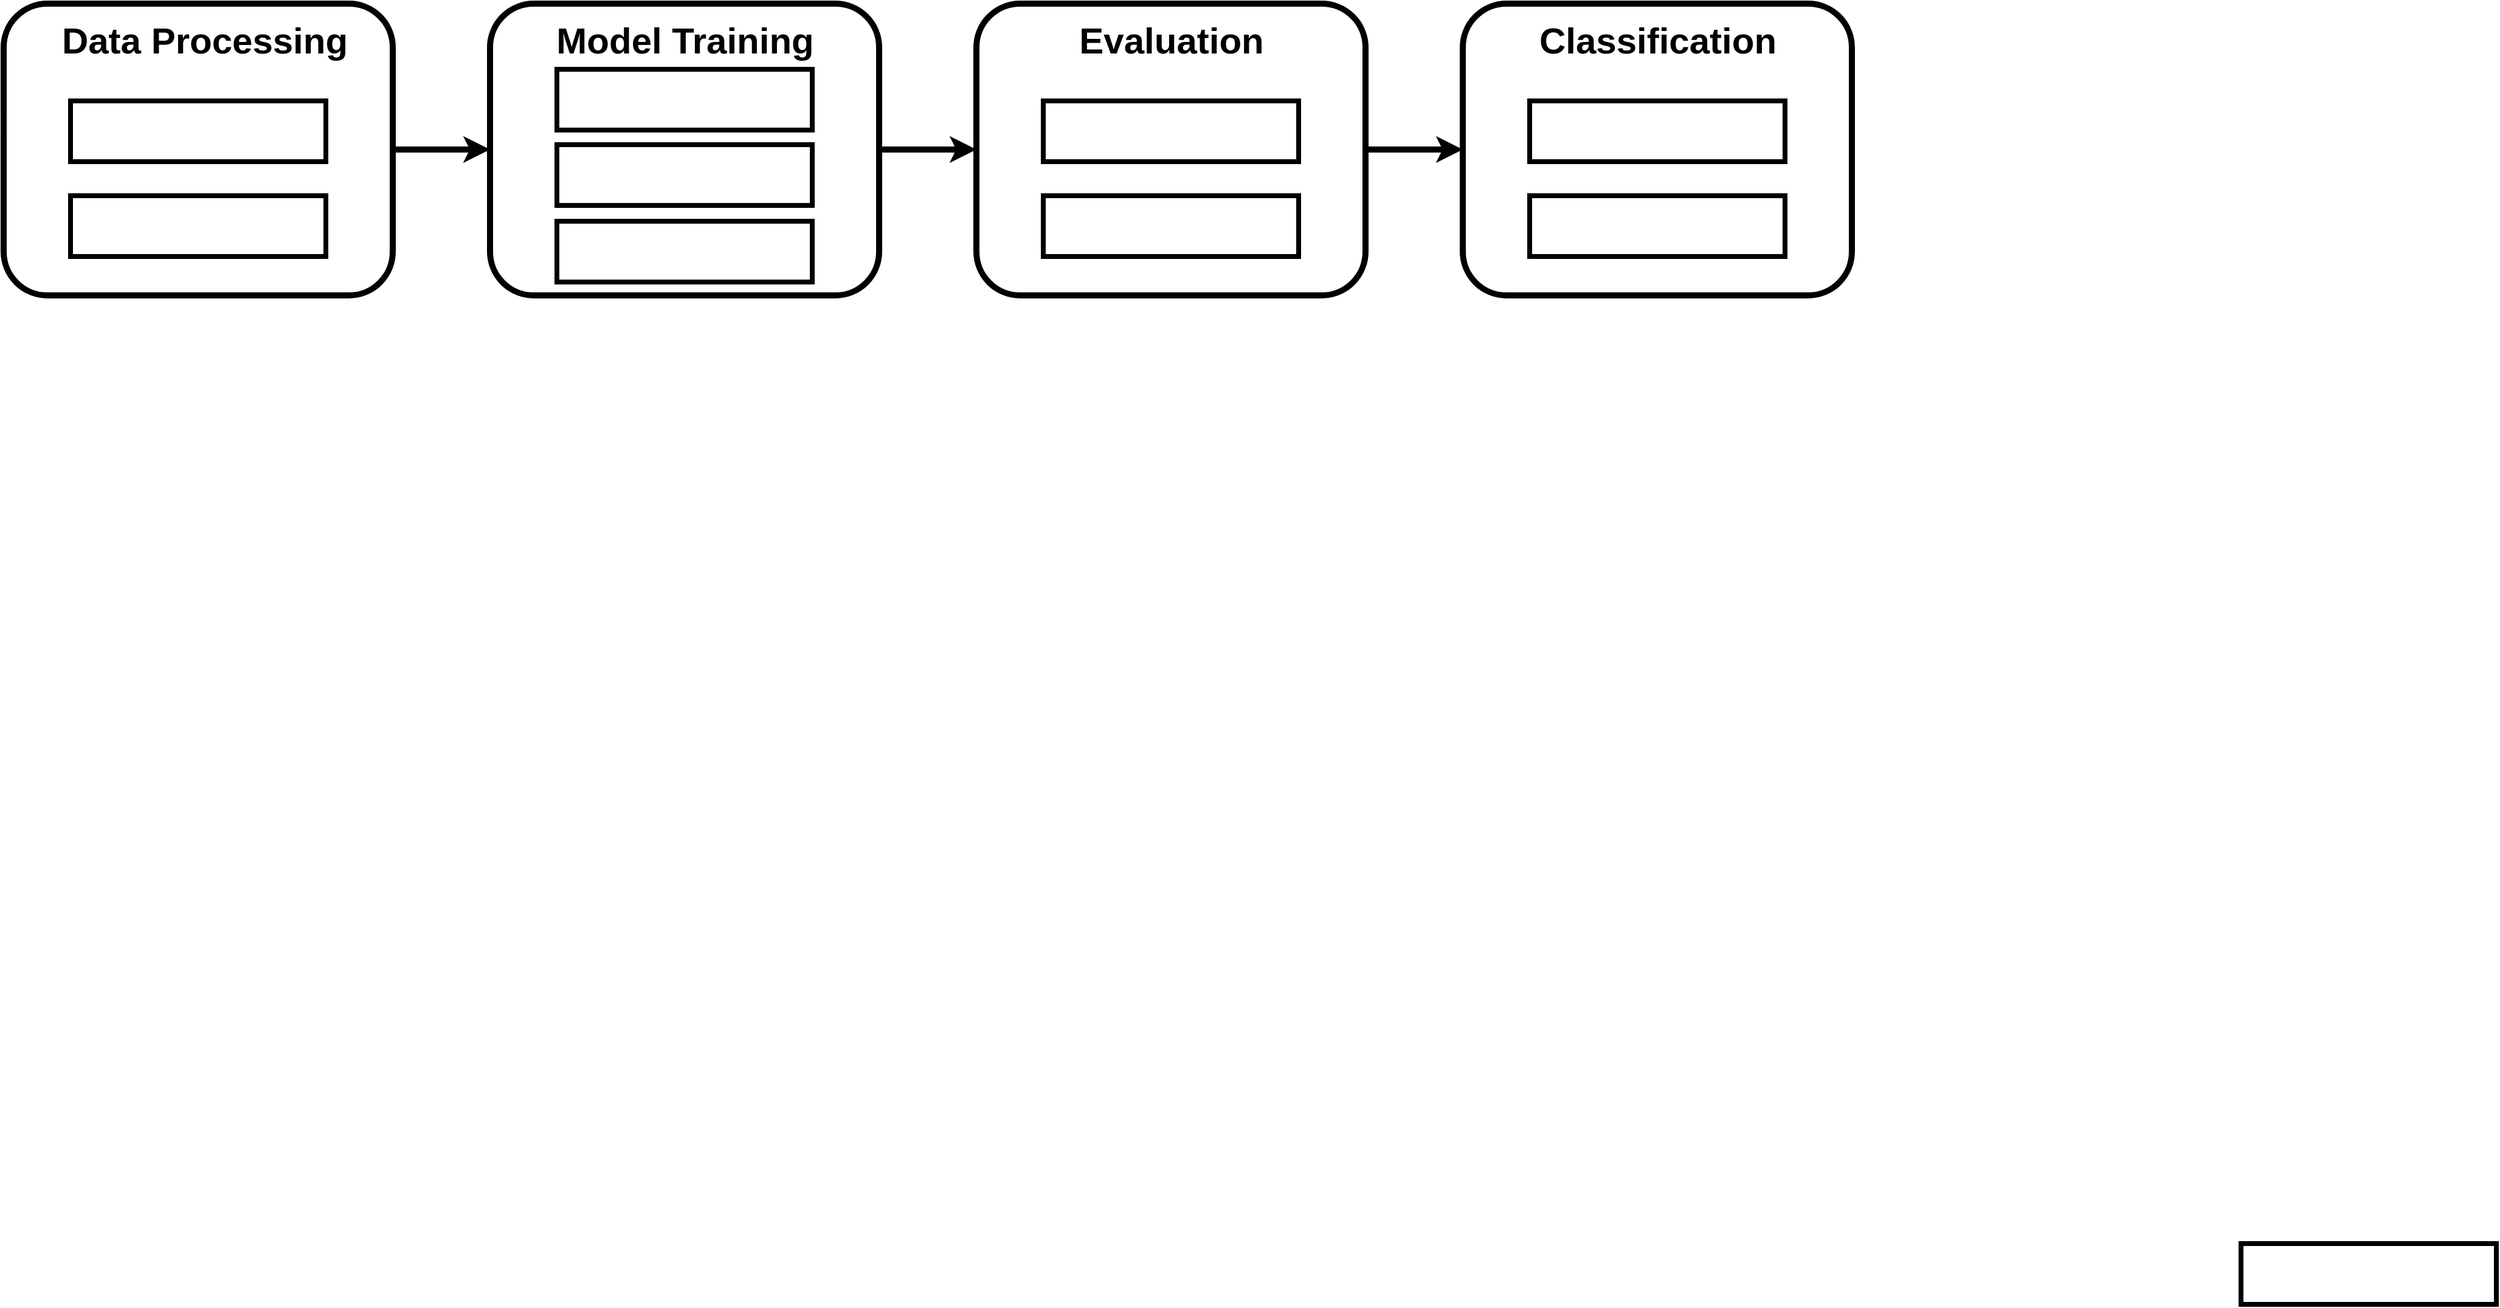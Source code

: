 <mxfile version="26.0.6">
  <diagram name="Page-1" id="AMMX74SXT132V9Bjp2_u">
    <mxGraphModel dx="1822" dy="965" grid="1" gridSize="10" guides="1" tooltips="1" connect="1" arrows="1" fold="1" page="1" pageScale="1" pageWidth="850" pageHeight="1100" math="0" shadow="0">
      <root>
        <mxCell id="0" />
        <mxCell id="1" parent="0" />
        <mxCell id="P2rHFdFhp7oHI_E9-yyc-8" style="edgeStyle=orthogonalEdgeStyle;rounded=0;orthogonalLoop=1;jettySize=auto;html=1;exitX=1;exitY=0.5;exitDx=0;exitDy=0;entryX=0;entryY=0.5;entryDx=0;entryDy=0;strokeWidth=5;" edge="1" parent="1" source="P2rHFdFhp7oHI_E9-yyc-1" target="P2rHFdFhp7oHI_E9-yyc-4">
          <mxGeometry relative="1" as="geometry" />
        </mxCell>
        <mxCell id="P2rHFdFhp7oHI_E9-yyc-1" value="" style="rounded=1;whiteSpace=wrap;html=1;gradientColor=none;fillColor=default;fontStyle=1;strokeWidth=5;shadow=0;glass=0;" vertex="1" parent="1">
          <mxGeometry x="40" y="80" width="320" height="240" as="geometry" />
        </mxCell>
        <mxCell id="P2rHFdFhp7oHI_E9-yyc-9" style="edgeStyle=orthogonalEdgeStyle;rounded=0;orthogonalLoop=1;jettySize=auto;html=1;exitX=1;exitY=0.5;exitDx=0;exitDy=0;entryX=0;entryY=0.5;entryDx=0;entryDy=0;strokeWidth=5;" edge="1" parent="1" source="P2rHFdFhp7oHI_E9-yyc-4" target="P2rHFdFhp7oHI_E9-yyc-5">
          <mxGeometry relative="1" as="geometry" />
        </mxCell>
        <mxCell id="P2rHFdFhp7oHI_E9-yyc-4" value="" style="rounded=1;whiteSpace=wrap;html=1;gradientColor=none;fillColor=default;fontStyle=1;strokeWidth=5;" vertex="1" parent="1">
          <mxGeometry x="440" y="80" width="320" height="240" as="geometry" />
        </mxCell>
        <mxCell id="P2rHFdFhp7oHI_E9-yyc-10" style="edgeStyle=orthogonalEdgeStyle;rounded=0;orthogonalLoop=1;jettySize=auto;html=1;exitX=1;exitY=0.5;exitDx=0;exitDy=0;entryX=0;entryY=0.5;entryDx=0;entryDy=0;strokeWidth=5;" edge="1" parent="1" source="P2rHFdFhp7oHI_E9-yyc-5" target="P2rHFdFhp7oHI_E9-yyc-6">
          <mxGeometry relative="1" as="geometry" />
        </mxCell>
        <mxCell id="P2rHFdFhp7oHI_E9-yyc-5" value="" style="rounded=1;whiteSpace=wrap;html=1;gradientColor=none;fillColor=default;fontStyle=1;strokeWidth=5;" vertex="1" parent="1">
          <mxGeometry x="840" y="80" width="320" height="240" as="geometry" />
        </mxCell>
        <mxCell id="P2rHFdFhp7oHI_E9-yyc-6" value="" style="rounded=1;whiteSpace=wrap;html=1;gradientColor=none;fillColor=default;fontStyle=1;strokeWidth=5;" vertex="1" parent="1">
          <mxGeometry x="1240" y="80" width="320" height="240" as="geometry" />
        </mxCell>
        <mxCell id="P2rHFdFhp7oHI_E9-yyc-11" value="" style="html=1;dashed=0;whiteSpace=wrap;strokeWidth=4;" vertex="1" parent="1">
          <mxGeometry x="95" y="160" width="210" height="50" as="geometry" />
        </mxCell>
        <mxCell id="P2rHFdFhp7oHI_E9-yyc-12" value="" style="html=1;dashed=0;whiteSpace=wrap;strokeWidth=4;" vertex="1" parent="1">
          <mxGeometry x="95" y="238" width="210" height="50" as="geometry" />
        </mxCell>
        <mxCell id="P2rHFdFhp7oHI_E9-yyc-13" value="&lt;font style=&quot;font-size: 30px;&quot;&gt;Data Processing&lt;/font&gt;" style="text;html=1;align=center;verticalAlign=middle;resizable=0;points=[];autosize=1;strokeColor=none;fillColor=none;fontStyle=1;fontSize=24;" vertex="1" parent="1">
          <mxGeometry x="85" y="85" width="240" height="50" as="geometry" />
        </mxCell>
        <mxCell id="P2rHFdFhp7oHI_E9-yyc-14" value="&lt;font style=&quot;font-size: 30px;&quot;&gt;Model Training&lt;/font&gt;" style="text;html=1;align=center;verticalAlign=middle;resizable=0;points=[];autosize=1;strokeColor=none;fillColor=none;fontStyle=1;fontSize=24;" vertex="1" parent="1">
          <mxGeometry x="490" y="85" width="220" height="50" as="geometry" />
        </mxCell>
        <mxCell id="P2rHFdFhp7oHI_E9-yyc-15" value="&lt;font style=&quot;font-size: 30px;&quot;&gt;Evaluation&lt;/font&gt;" style="text;html=1;align=center;verticalAlign=middle;resizable=0;points=[];autosize=1;strokeColor=none;fillColor=none;fontStyle=1;fontSize=24;" vertex="1" parent="1">
          <mxGeometry x="920" y="85" width="160" height="50" as="geometry" />
        </mxCell>
        <mxCell id="P2rHFdFhp7oHI_E9-yyc-16" value="&lt;font style=&quot;font-size: 30px;&quot;&gt;Classification&lt;/font&gt;" style="text;html=1;align=center;verticalAlign=middle;resizable=0;points=[];autosize=1;strokeColor=none;fillColor=none;fontStyle=1;fontSize=24;" vertex="1" parent="1">
          <mxGeometry x="1300" y="85" width="200" height="50" as="geometry" />
        </mxCell>
        <mxCell id="P2rHFdFhp7oHI_E9-yyc-17" value="" style="html=1;dashed=0;whiteSpace=wrap;strokeWidth=4;" vertex="1" parent="1">
          <mxGeometry x="895" y="160" width="210" height="50" as="geometry" />
        </mxCell>
        <mxCell id="P2rHFdFhp7oHI_E9-yyc-18" value="" style="html=1;dashed=0;whiteSpace=wrap;strokeWidth=4;" vertex="1" parent="1">
          <mxGeometry x="895" y="238" width="210" height="50" as="geometry" />
        </mxCell>
        <mxCell id="P2rHFdFhp7oHI_E9-yyc-19" value="" style="html=1;dashed=0;whiteSpace=wrap;strokeWidth=4;" vertex="1" parent="1">
          <mxGeometry x="1295" y="160" width="210" height="50" as="geometry" />
        </mxCell>
        <mxCell id="P2rHFdFhp7oHI_E9-yyc-20" value="" style="html=1;dashed=0;whiteSpace=wrap;strokeWidth=4;" vertex="1" parent="1">
          <mxGeometry x="1295" y="238" width="210" height="50" as="geometry" />
        </mxCell>
        <mxCell id="P2rHFdFhp7oHI_E9-yyc-21" value="" style="html=1;dashed=0;whiteSpace=wrap;strokeWidth=4;" vertex="1" parent="1">
          <mxGeometry x="495" y="259" width="210" height="50" as="geometry" />
        </mxCell>
        <mxCell id="P2rHFdFhp7oHI_E9-yyc-22" value="" style="html=1;dashed=0;whiteSpace=wrap;strokeWidth=4;" vertex="1" parent="1">
          <mxGeometry x="1880" y="1100" width="210" height="50" as="geometry" />
        </mxCell>
        <mxCell id="P2rHFdFhp7oHI_E9-yyc-23" value="" style="html=1;dashed=0;whiteSpace=wrap;strokeWidth=4;" vertex="1" parent="1">
          <mxGeometry x="495" y="196" width="210" height="50" as="geometry" />
        </mxCell>
        <mxCell id="P2rHFdFhp7oHI_E9-yyc-24" value="" style="html=1;dashed=0;whiteSpace=wrap;strokeWidth=4;" vertex="1" parent="1">
          <mxGeometry x="495" y="134" width="210" height="50" as="geometry" />
        </mxCell>
      </root>
    </mxGraphModel>
  </diagram>
</mxfile>
